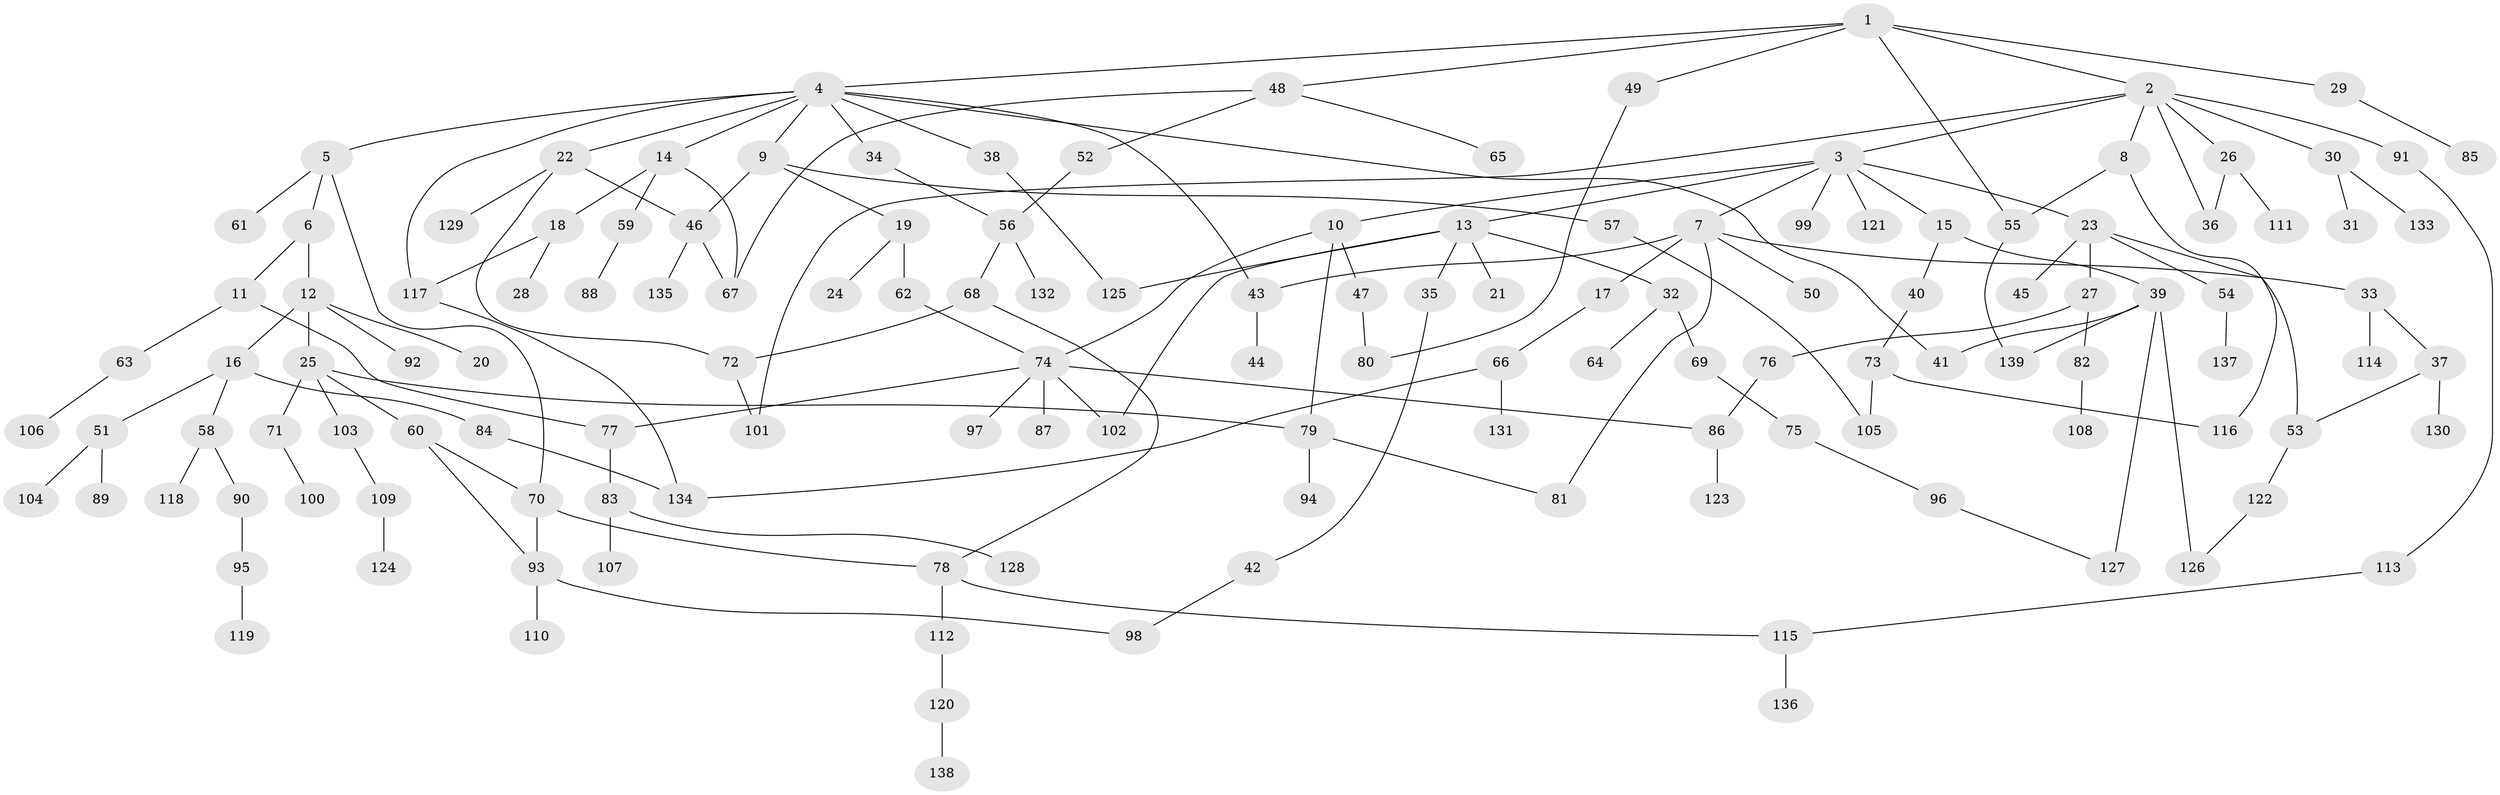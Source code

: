 // Generated by graph-tools (version 1.1) at 2025/42/03/09/25 04:42:40]
// undirected, 139 vertices, 170 edges
graph export_dot {
graph [start="1"]
  node [color=gray90,style=filled];
  1;
  2;
  3;
  4;
  5;
  6;
  7;
  8;
  9;
  10;
  11;
  12;
  13;
  14;
  15;
  16;
  17;
  18;
  19;
  20;
  21;
  22;
  23;
  24;
  25;
  26;
  27;
  28;
  29;
  30;
  31;
  32;
  33;
  34;
  35;
  36;
  37;
  38;
  39;
  40;
  41;
  42;
  43;
  44;
  45;
  46;
  47;
  48;
  49;
  50;
  51;
  52;
  53;
  54;
  55;
  56;
  57;
  58;
  59;
  60;
  61;
  62;
  63;
  64;
  65;
  66;
  67;
  68;
  69;
  70;
  71;
  72;
  73;
  74;
  75;
  76;
  77;
  78;
  79;
  80;
  81;
  82;
  83;
  84;
  85;
  86;
  87;
  88;
  89;
  90;
  91;
  92;
  93;
  94;
  95;
  96;
  97;
  98;
  99;
  100;
  101;
  102;
  103;
  104;
  105;
  106;
  107;
  108;
  109;
  110;
  111;
  112;
  113;
  114;
  115;
  116;
  117;
  118;
  119;
  120;
  121;
  122;
  123;
  124;
  125;
  126;
  127;
  128;
  129;
  130;
  131;
  132;
  133;
  134;
  135;
  136;
  137;
  138;
  139;
  1 -- 2;
  1 -- 4;
  1 -- 29;
  1 -- 48;
  1 -- 49;
  1 -- 55;
  2 -- 3;
  2 -- 8;
  2 -- 26;
  2 -- 30;
  2 -- 91;
  2 -- 36;
  2 -- 101;
  3 -- 7;
  3 -- 10;
  3 -- 13;
  3 -- 15;
  3 -- 23;
  3 -- 99;
  3 -- 121;
  4 -- 5;
  4 -- 9;
  4 -- 14;
  4 -- 22;
  4 -- 34;
  4 -- 38;
  4 -- 43;
  4 -- 117;
  4 -- 41;
  5 -- 6;
  5 -- 61;
  5 -- 70;
  6 -- 11;
  6 -- 12;
  7 -- 17;
  7 -- 33;
  7 -- 50;
  7 -- 81;
  7 -- 43;
  8 -- 55;
  8 -- 116;
  9 -- 19;
  9 -- 46;
  9 -- 57;
  10 -- 47;
  10 -- 79;
  10 -- 74;
  11 -- 63;
  11 -- 77;
  12 -- 16;
  12 -- 20;
  12 -- 25;
  12 -- 92;
  13 -- 21;
  13 -- 32;
  13 -- 35;
  13 -- 125;
  13 -- 102;
  14 -- 18;
  14 -- 59;
  14 -- 67;
  15 -- 39;
  15 -- 40;
  16 -- 51;
  16 -- 58;
  16 -- 84;
  17 -- 66;
  18 -- 28;
  18 -- 117;
  19 -- 24;
  19 -- 62;
  22 -- 129;
  22 -- 72;
  22 -- 46;
  23 -- 27;
  23 -- 45;
  23 -- 54;
  23 -- 53;
  25 -- 60;
  25 -- 71;
  25 -- 103;
  25 -- 79;
  26 -- 36;
  26 -- 111;
  27 -- 76;
  27 -- 82;
  29 -- 85;
  30 -- 31;
  30 -- 133;
  32 -- 64;
  32 -- 69;
  33 -- 37;
  33 -- 114;
  34 -- 56;
  35 -- 42;
  37 -- 53;
  37 -- 130;
  38 -- 125;
  39 -- 41;
  39 -- 126;
  39 -- 127;
  39 -- 139;
  40 -- 73;
  42 -- 98;
  43 -- 44;
  46 -- 67;
  46 -- 135;
  47 -- 80;
  48 -- 52;
  48 -- 65;
  48 -- 67;
  49 -- 80;
  51 -- 89;
  51 -- 104;
  52 -- 56;
  53 -- 122;
  54 -- 137;
  55 -- 139;
  56 -- 68;
  56 -- 132;
  57 -- 105;
  58 -- 90;
  58 -- 118;
  59 -- 88;
  60 -- 70;
  60 -- 93;
  62 -- 74;
  63 -- 106;
  66 -- 131;
  66 -- 134;
  68 -- 72;
  68 -- 78;
  69 -- 75;
  70 -- 93;
  70 -- 78;
  71 -- 100;
  72 -- 101;
  73 -- 116;
  73 -- 105;
  74 -- 77;
  74 -- 86;
  74 -- 87;
  74 -- 97;
  74 -- 102;
  75 -- 96;
  76 -- 86;
  77 -- 83;
  78 -- 112;
  78 -- 115;
  79 -- 94;
  79 -- 81;
  82 -- 108;
  83 -- 107;
  83 -- 128;
  84 -- 134;
  86 -- 123;
  90 -- 95;
  91 -- 113;
  93 -- 110;
  93 -- 98;
  95 -- 119;
  96 -- 127;
  103 -- 109;
  109 -- 124;
  112 -- 120;
  113 -- 115;
  115 -- 136;
  117 -- 134;
  120 -- 138;
  122 -- 126;
}
